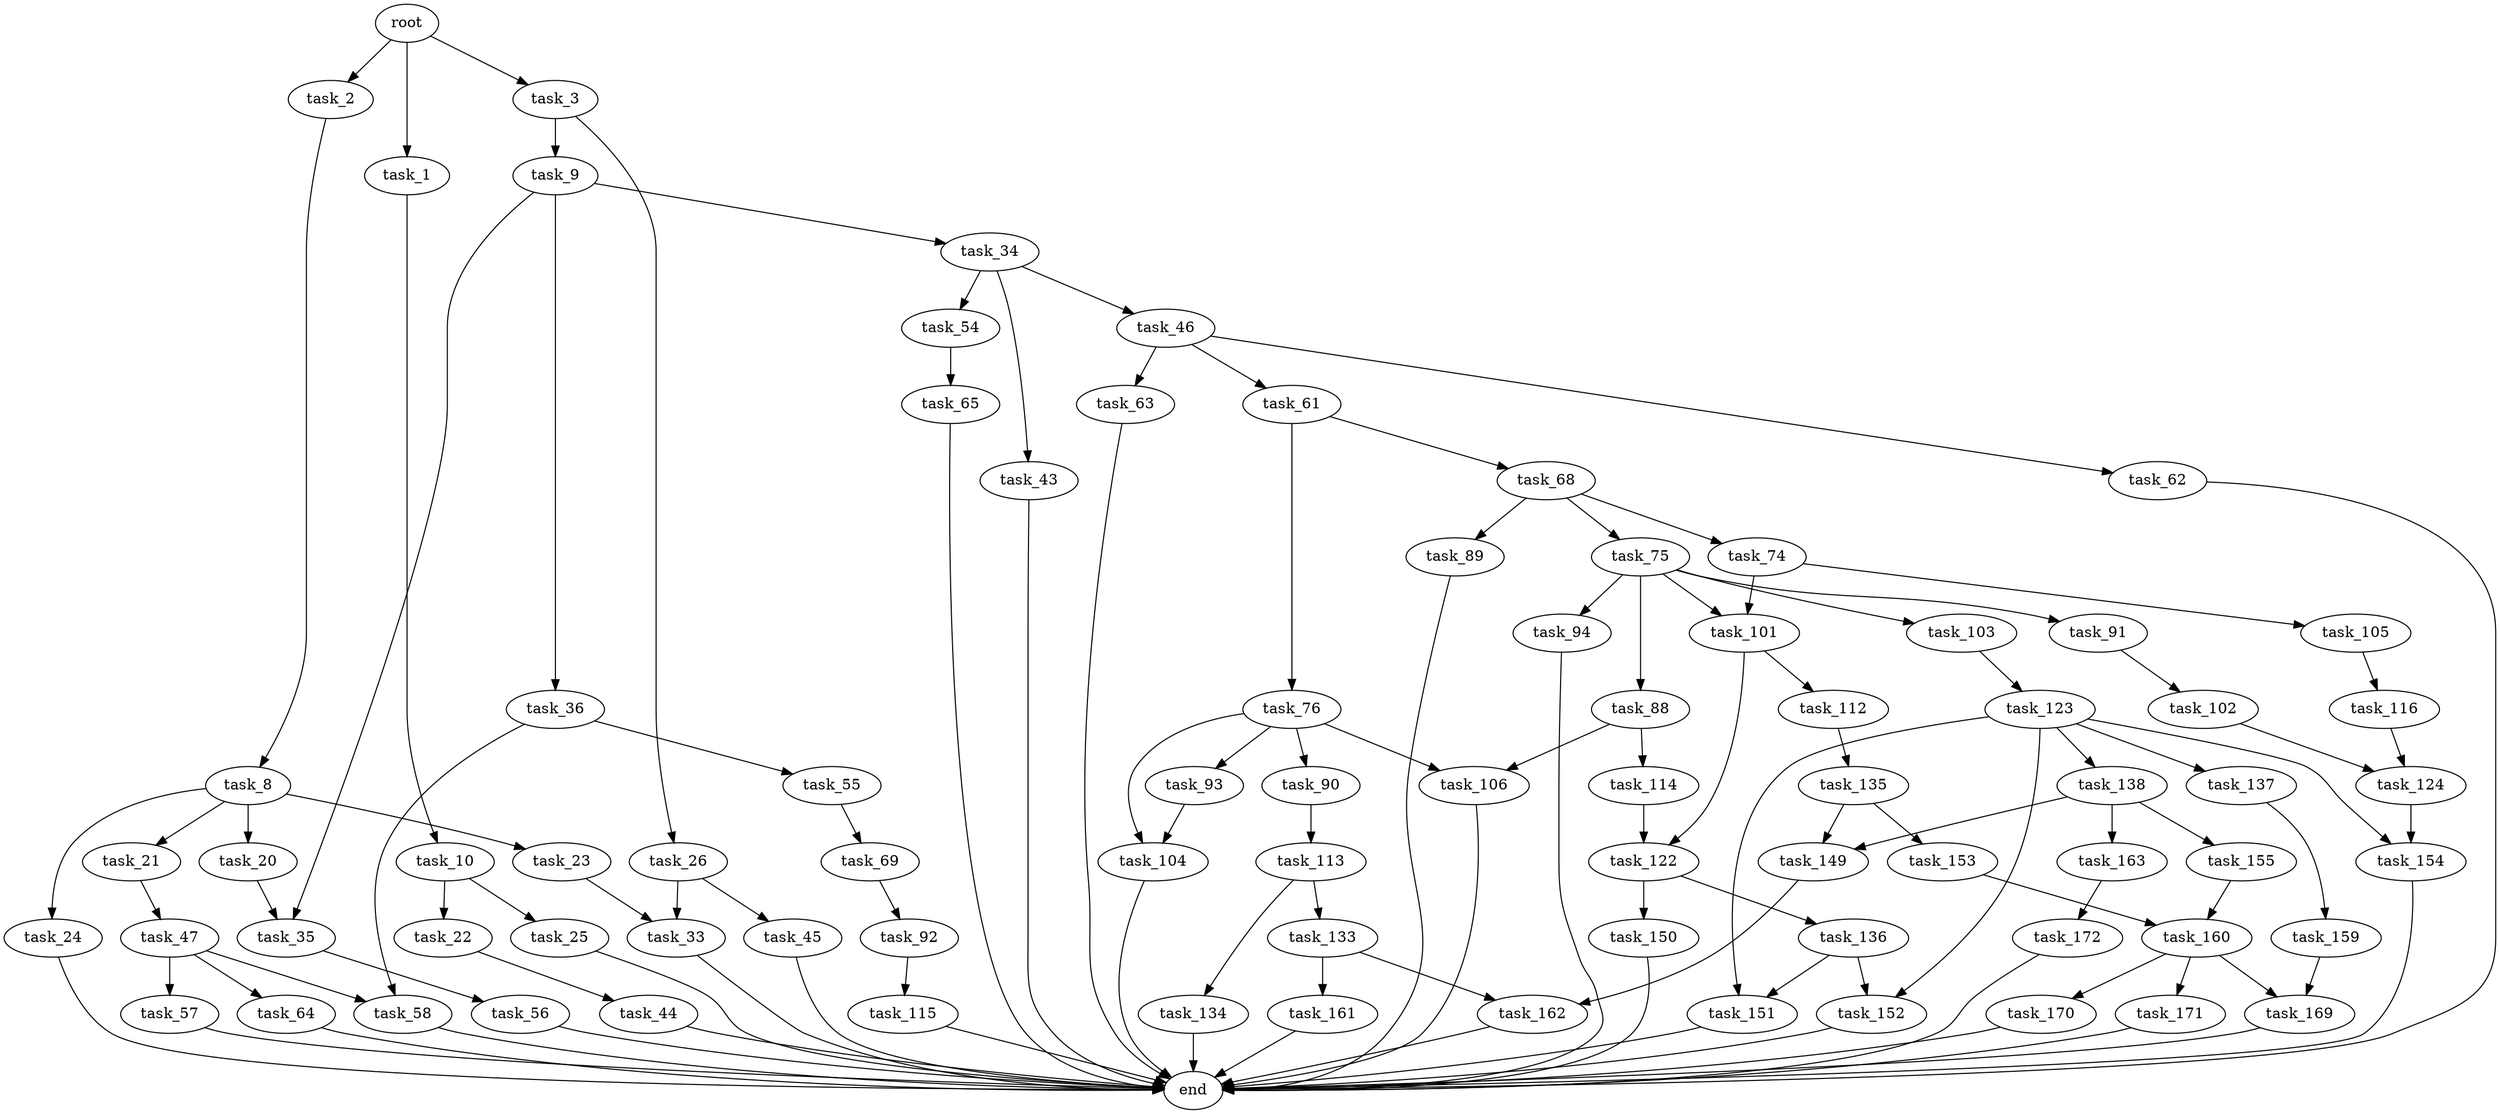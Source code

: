 digraph G {
  root [size="0.000000"];
  task_1 [size="5522676794.000000"];
  task_2 [size="481086449166.000000"];
  task_3 [size="16623075704.000000"];
  task_10 [size="37354416653.000000"];
  task_8 [size="1073741824000.000000"];
  task_9 [size="28991029248.000000"];
  task_26 [size="3640770341.000000"];
  task_20 [size="68719476736.000000"];
  task_21 [size="68719476736.000000"];
  task_23 [size="134217728000.000000"];
  task_24 [size="28991029248.000000"];
  task_34 [size="1665365223.000000"];
  task_35 [size="782757789696.000000"];
  task_36 [size="33764118355.000000"];
  task_22 [size="4546896451.000000"];
  task_25 [size="3560271540.000000"];
  task_47 [size="201528347436.000000"];
  task_44 [size="11876981696.000000"];
  task_33 [size="6275628468.000000"];
  end [size="0.000000"];
  task_45 [size="782757789696.000000"];
  task_43 [size="98753801940.000000"];
  task_46 [size="36551478519.000000"];
  task_54 [size="231928233984.000000"];
  task_56 [size="4621673216.000000"];
  task_55 [size="68719476736.000000"];
  task_58 [size="1638309140.000000"];
  task_61 [size="17942606375.000000"];
  task_62 [size="68719476736.000000"];
  task_63 [size="629300108996.000000"];
  task_57 [size="670642899376.000000"];
  task_64 [size="1073741824000.000000"];
  task_65 [size="368293445632.000000"];
  task_69 [size="88668022859.000000"];
  task_68 [size="9464145312.000000"];
  task_76 [size="136135478462.000000"];
  task_74 [size="68719476736.000000"];
  task_75 [size="35300622644.000000"];
  task_89 [size="8069482292.000000"];
  task_92 [size="374245051247.000000"];
  task_101 [size="1012763450213.000000"];
  task_105 [size="368293445632.000000"];
  task_88 [size="2547826052.000000"];
  task_91 [size="319930655876.000000"];
  task_94 [size="2432453037.000000"];
  task_103 [size="7512833810.000000"];
  task_90 [size="1073741824000.000000"];
  task_93 [size="912640847820.000000"];
  task_104 [size="18586847241.000000"];
  task_106 [size="3280353077.000000"];
  task_114 [size="9975464806.000000"];
  task_113 [size="8857778710.000000"];
  task_102 [size="5615749034.000000"];
  task_115 [size="782757789696.000000"];
  task_112 [size="1420219709.000000"];
  task_122 [size="28991029248.000000"];
  task_124 [size="12243029785.000000"];
  task_123 [size="312768229373.000000"];
  task_116 [size="91355679264.000000"];
  task_135 [size="33182243938.000000"];
  task_133 [size="368293445632.000000"];
  task_134 [size="66261985640.000000"];
  task_136 [size="20983642575.000000"];
  task_150 [size="7585565512.000000"];
  task_137 [size="231928233984.000000"];
  task_138 [size="1073741824000.000000"];
  task_151 [size="68719476736.000000"];
  task_152 [size="163471013150.000000"];
  task_154 [size="134217728000.000000"];
  task_161 [size="1073741824000.000000"];
  task_162 [size="7790480640.000000"];
  task_149 [size="732535019555.000000"];
  task_153 [size="34843642888.000000"];
  task_159 [size="23719850326.000000"];
  task_155 [size="68719476736.000000"];
  task_163 [size="939070748278.000000"];
  task_160 [size="2786848834.000000"];
  task_169 [size="1073741824000.000000"];
  task_170 [size="1467155313.000000"];
  task_171 [size="368293445632.000000"];
  task_172 [size="23981029698.000000"];

  root -> task_1 [size="1.000000"];
  root -> task_2 [size="1.000000"];
  root -> task_3 [size="1.000000"];
  task_1 -> task_10 [size="134217728.000000"];
  task_2 -> task_8 [size="679477248.000000"];
  task_3 -> task_9 [size="536870912.000000"];
  task_3 -> task_26 [size="536870912.000000"];
  task_10 -> task_22 [size="679477248.000000"];
  task_10 -> task_25 [size="679477248.000000"];
  task_8 -> task_20 [size="838860800.000000"];
  task_8 -> task_21 [size="838860800.000000"];
  task_8 -> task_23 [size="838860800.000000"];
  task_8 -> task_24 [size="838860800.000000"];
  task_9 -> task_34 [size="75497472.000000"];
  task_9 -> task_35 [size="75497472.000000"];
  task_9 -> task_36 [size="75497472.000000"];
  task_26 -> task_33 [size="209715200.000000"];
  task_26 -> task_45 [size="209715200.000000"];
  task_20 -> task_35 [size="134217728.000000"];
  task_21 -> task_47 [size="134217728.000000"];
  task_23 -> task_33 [size="209715200.000000"];
  task_24 -> end [size="1.000000"];
  task_34 -> task_43 [size="33554432.000000"];
  task_34 -> task_46 [size="33554432.000000"];
  task_34 -> task_54 [size="33554432.000000"];
  task_35 -> task_56 [size="679477248.000000"];
  task_36 -> task_55 [size="33554432.000000"];
  task_36 -> task_58 [size="33554432.000000"];
  task_22 -> task_44 [size="301989888.000000"];
  task_25 -> end [size="1.000000"];
  task_47 -> task_57 [size="134217728.000000"];
  task_47 -> task_58 [size="134217728.000000"];
  task_47 -> task_64 [size="134217728.000000"];
  task_44 -> end [size="1.000000"];
  task_33 -> end [size="1.000000"];
  task_45 -> end [size="1.000000"];
  task_43 -> end [size="1.000000"];
  task_46 -> task_61 [size="838860800.000000"];
  task_46 -> task_62 [size="838860800.000000"];
  task_46 -> task_63 [size="838860800.000000"];
  task_54 -> task_65 [size="301989888.000000"];
  task_56 -> end [size="1.000000"];
  task_55 -> task_69 [size="134217728.000000"];
  task_58 -> end [size="1.000000"];
  task_61 -> task_68 [size="411041792.000000"];
  task_61 -> task_76 [size="411041792.000000"];
  task_62 -> end [size="1.000000"];
  task_63 -> end [size="1.000000"];
  task_57 -> end [size="1.000000"];
  task_64 -> end [size="1.000000"];
  task_65 -> end [size="1.000000"];
  task_69 -> task_92 [size="75497472.000000"];
  task_68 -> task_74 [size="411041792.000000"];
  task_68 -> task_75 [size="411041792.000000"];
  task_68 -> task_89 [size="411041792.000000"];
  task_76 -> task_90 [size="209715200.000000"];
  task_76 -> task_93 [size="209715200.000000"];
  task_76 -> task_104 [size="209715200.000000"];
  task_76 -> task_106 [size="209715200.000000"];
  task_74 -> task_101 [size="134217728.000000"];
  task_74 -> task_105 [size="134217728.000000"];
  task_75 -> task_88 [size="679477248.000000"];
  task_75 -> task_91 [size="679477248.000000"];
  task_75 -> task_94 [size="679477248.000000"];
  task_75 -> task_101 [size="679477248.000000"];
  task_75 -> task_103 [size="679477248.000000"];
  task_89 -> end [size="1.000000"];
  task_92 -> task_115 [size="301989888.000000"];
  task_101 -> task_112 [size="679477248.000000"];
  task_101 -> task_122 [size="679477248.000000"];
  task_105 -> task_116 [size="411041792.000000"];
  task_88 -> task_106 [size="209715200.000000"];
  task_88 -> task_114 [size="209715200.000000"];
  task_91 -> task_102 [size="536870912.000000"];
  task_94 -> end [size="1.000000"];
  task_103 -> task_123 [size="209715200.000000"];
  task_90 -> task_113 [size="838860800.000000"];
  task_93 -> task_104 [size="679477248.000000"];
  task_104 -> end [size="1.000000"];
  task_106 -> end [size="1.000000"];
  task_114 -> task_122 [size="838860800.000000"];
  task_113 -> task_133 [size="536870912.000000"];
  task_113 -> task_134 [size="536870912.000000"];
  task_102 -> task_124 [size="209715200.000000"];
  task_115 -> end [size="1.000000"];
  task_112 -> task_135 [size="33554432.000000"];
  task_122 -> task_136 [size="75497472.000000"];
  task_122 -> task_150 [size="75497472.000000"];
  task_124 -> task_154 [size="33554432.000000"];
  task_123 -> task_137 [size="301989888.000000"];
  task_123 -> task_138 [size="301989888.000000"];
  task_123 -> task_151 [size="301989888.000000"];
  task_123 -> task_152 [size="301989888.000000"];
  task_123 -> task_154 [size="301989888.000000"];
  task_116 -> task_124 [size="134217728.000000"];
  task_135 -> task_149 [size="536870912.000000"];
  task_135 -> task_153 [size="536870912.000000"];
  task_133 -> task_161 [size="411041792.000000"];
  task_133 -> task_162 [size="411041792.000000"];
  task_134 -> end [size="1.000000"];
  task_136 -> task_151 [size="411041792.000000"];
  task_136 -> task_152 [size="411041792.000000"];
  task_150 -> end [size="1.000000"];
  task_137 -> task_159 [size="301989888.000000"];
  task_138 -> task_149 [size="838860800.000000"];
  task_138 -> task_155 [size="838860800.000000"];
  task_138 -> task_163 [size="838860800.000000"];
  task_151 -> end [size="1.000000"];
  task_152 -> end [size="1.000000"];
  task_154 -> end [size="1.000000"];
  task_161 -> end [size="1.000000"];
  task_162 -> end [size="1.000000"];
  task_149 -> task_162 [size="838860800.000000"];
  task_153 -> task_160 [size="838860800.000000"];
  task_159 -> task_169 [size="536870912.000000"];
  task_155 -> task_160 [size="134217728.000000"];
  task_163 -> task_172 [size="838860800.000000"];
  task_160 -> task_169 [size="301989888.000000"];
  task_160 -> task_170 [size="301989888.000000"];
  task_160 -> task_171 [size="301989888.000000"];
  task_169 -> end [size="1.000000"];
  task_170 -> end [size="1.000000"];
  task_171 -> end [size="1.000000"];
  task_172 -> end [size="1.000000"];
}

